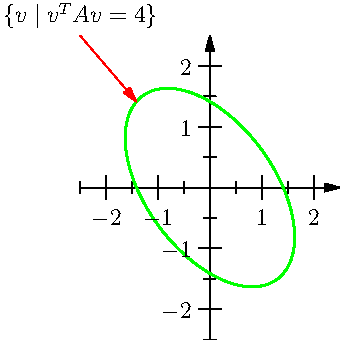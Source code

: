 import graph;
import plain;
size(6cm,IgnoreAspect);
pair f(real t) { return expi(pi/4)*(2/sqrt(3)*cos(2*pi*t),2*sin(2*pi*t)); }
draw(graph(f,0,1),p=green+1);
xaxis(xmin=-2.5,xmax=2.5,Ticks(OmitTick(0,2.5)),EndArrow);
yaxis(ymin=-2.5,ymax=2.5,Ticks(OmitTick(0,2.5)),EndArrow);
label("$\{v\mid v^TAv=4\}$",(-2.5,2.5),N);
draw((-2.5,2.5)--expi(pi/4)*(0,2),EndArrow,p=red);
